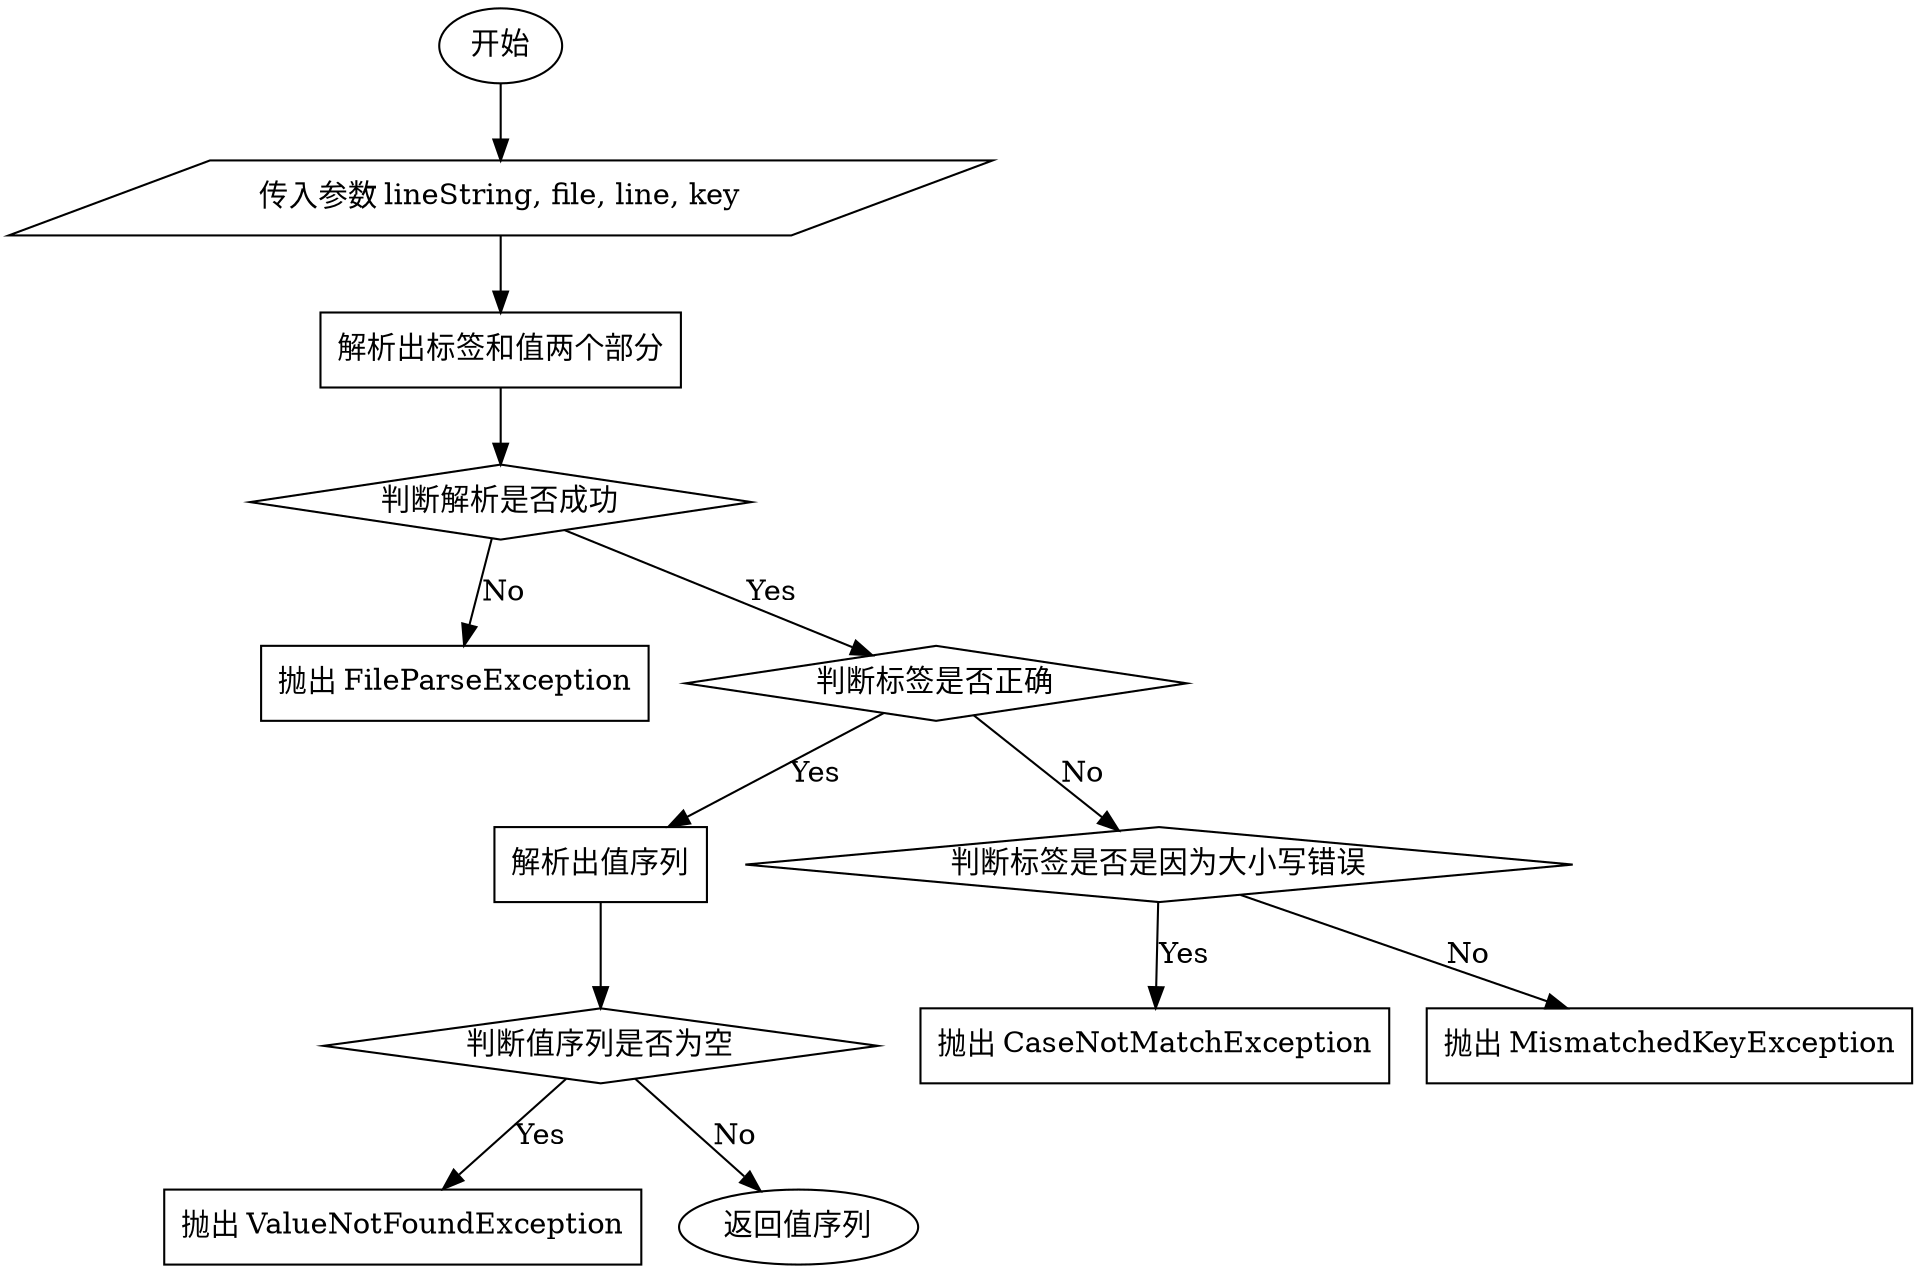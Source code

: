 digraph {
  node[shape = box];
  start[label="开始", rank=min, shape=ellipse];
  input[label="传入参数 lineString, file, line, key", shape=parallelogram];
  splitKeyValue[label="解析出标签和值两个部分"];
  splitValues[label="解析出值序列"];
  checkSplitKeyValue[label="判断解析是否成功", shape=diamond];
  throwFileParseException[label="抛出 FileParseException"];
  checkKey[label="判断标签是否正确", shape=diamond];
  checkCase[label="判断标签是否是因为大小写错误", shape=diamond];
  checkNoValue[label="判断值序列是否为空", shape=diamond];
  throwValueNotFoundException[label="抛出 ValueNotFoundException"];
  throwCaseNotMatchException[label="抛出 CaseNotMatchException"];
  throwMismatchedKeyException[label="抛出 MismatchedKeyException"];
  returnValues[label="返回值序列", shape=ellipse];

  start -> input -> splitKeyValue -> checkSplitKeyValue;
  checkSplitKeyValue -> throwFileParseException[label="No"];
  checkSplitKeyValue -> checkKey[label="Yes"];
  checkKey -> checkCase[label="No"];
  checkKey -> splitValues[label="Yes"];
  checkCase -> throwCaseNotMatchException[label="Yes"];
  checkCase -> throwMismatchedKeyException[label="No"];
  splitValues -> checkNoValue;
  checkNoValue -> throwValueNotFoundException[label="Yes"];
  checkNoValue -> returnValues[label="No"];
}
